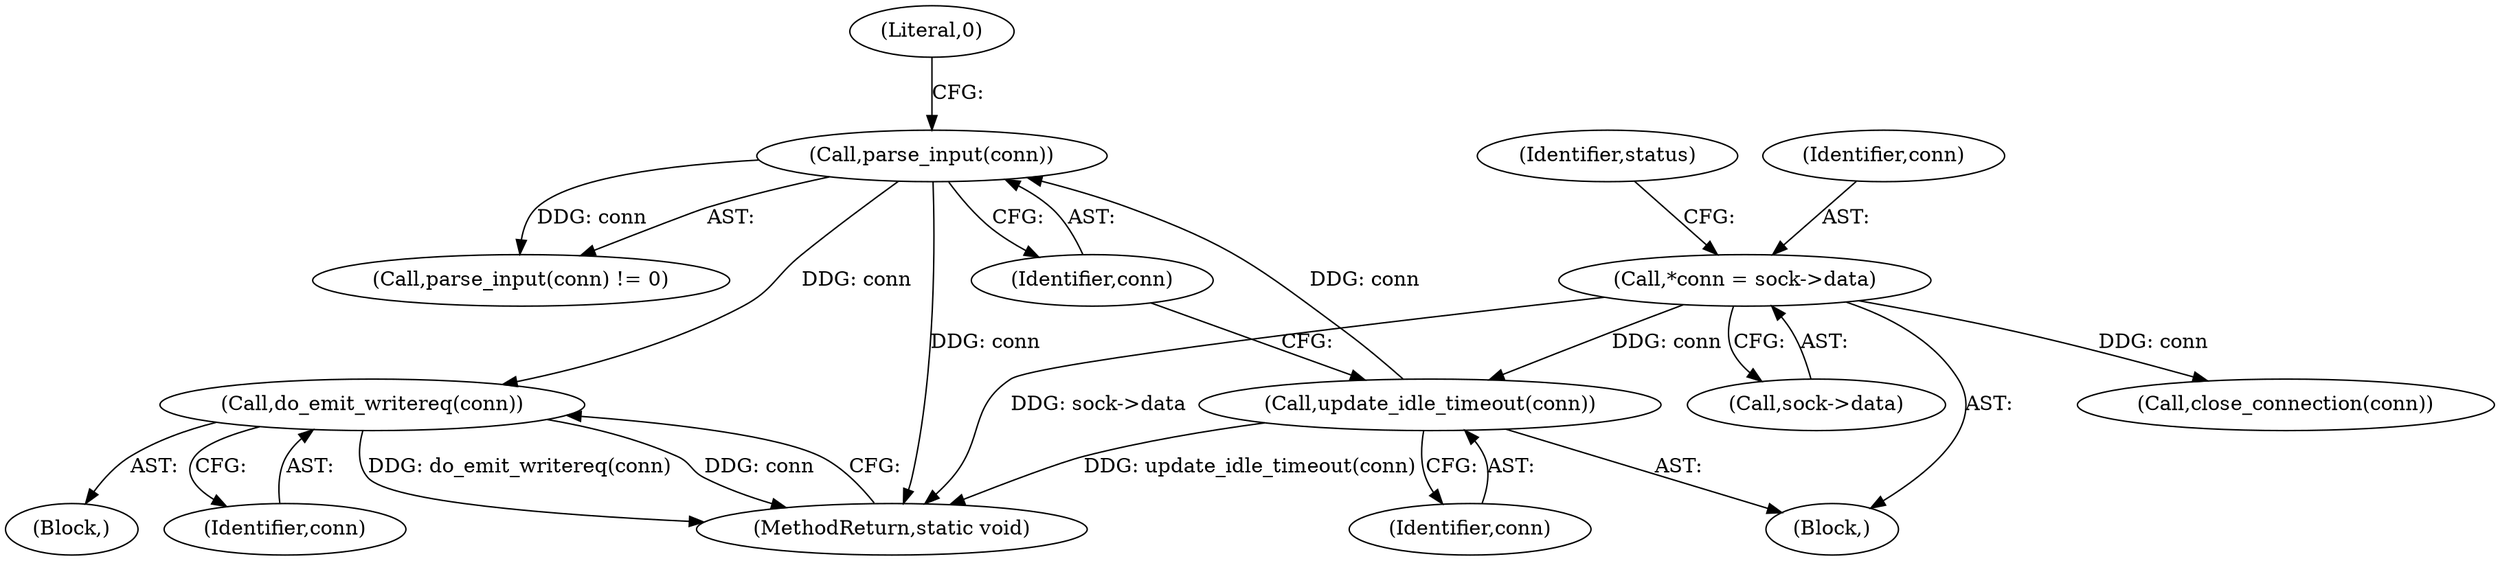 digraph "0_h2o_1c0808d580da09fdec5a9a74ff09e103ea058dd4_0@API" {
"1000147" [label="(Call,do_emit_writereq(conn))"];
"1000127" [label="(Call,parse_input(conn))"];
"1000123" [label="(Call,update_idle_timeout(conn))"];
"1000106" [label="(Call,*conn = sock->data)"];
"1000124" [label="(Identifier,conn)"];
"1000139" [label="(Block,)"];
"1000129" [label="(Literal,0)"];
"1000104" [label="(Block,)"];
"1000126" [label="(Call,parse_input(conn) != 0)"];
"1000107" [label="(Identifier,conn)"];
"1000127" [label="(Call,parse_input(conn))"];
"1000128" [label="(Identifier,conn)"];
"1000113" [label="(Identifier,status)"];
"1000120" [label="(Call,close_connection(conn))"];
"1000106" [label="(Call,*conn = sock->data)"];
"1000149" [label="(MethodReturn,static void)"];
"1000123" [label="(Call,update_idle_timeout(conn))"];
"1000148" [label="(Identifier,conn)"];
"1000147" [label="(Call,do_emit_writereq(conn))"];
"1000108" [label="(Call,sock->data)"];
"1000147" -> "1000139"  [label="AST: "];
"1000147" -> "1000148"  [label="CFG: "];
"1000148" -> "1000147"  [label="AST: "];
"1000149" -> "1000147"  [label="CFG: "];
"1000147" -> "1000149"  [label="DDG: conn"];
"1000147" -> "1000149"  [label="DDG: do_emit_writereq(conn)"];
"1000127" -> "1000147"  [label="DDG: conn"];
"1000127" -> "1000126"  [label="AST: "];
"1000127" -> "1000128"  [label="CFG: "];
"1000128" -> "1000127"  [label="AST: "];
"1000129" -> "1000127"  [label="CFG: "];
"1000127" -> "1000149"  [label="DDG: conn"];
"1000127" -> "1000126"  [label="DDG: conn"];
"1000123" -> "1000127"  [label="DDG: conn"];
"1000123" -> "1000104"  [label="AST: "];
"1000123" -> "1000124"  [label="CFG: "];
"1000124" -> "1000123"  [label="AST: "];
"1000128" -> "1000123"  [label="CFG: "];
"1000123" -> "1000149"  [label="DDG: update_idle_timeout(conn)"];
"1000106" -> "1000123"  [label="DDG: conn"];
"1000106" -> "1000104"  [label="AST: "];
"1000106" -> "1000108"  [label="CFG: "];
"1000107" -> "1000106"  [label="AST: "];
"1000108" -> "1000106"  [label="AST: "];
"1000113" -> "1000106"  [label="CFG: "];
"1000106" -> "1000149"  [label="DDG: sock->data"];
"1000106" -> "1000120"  [label="DDG: conn"];
}
